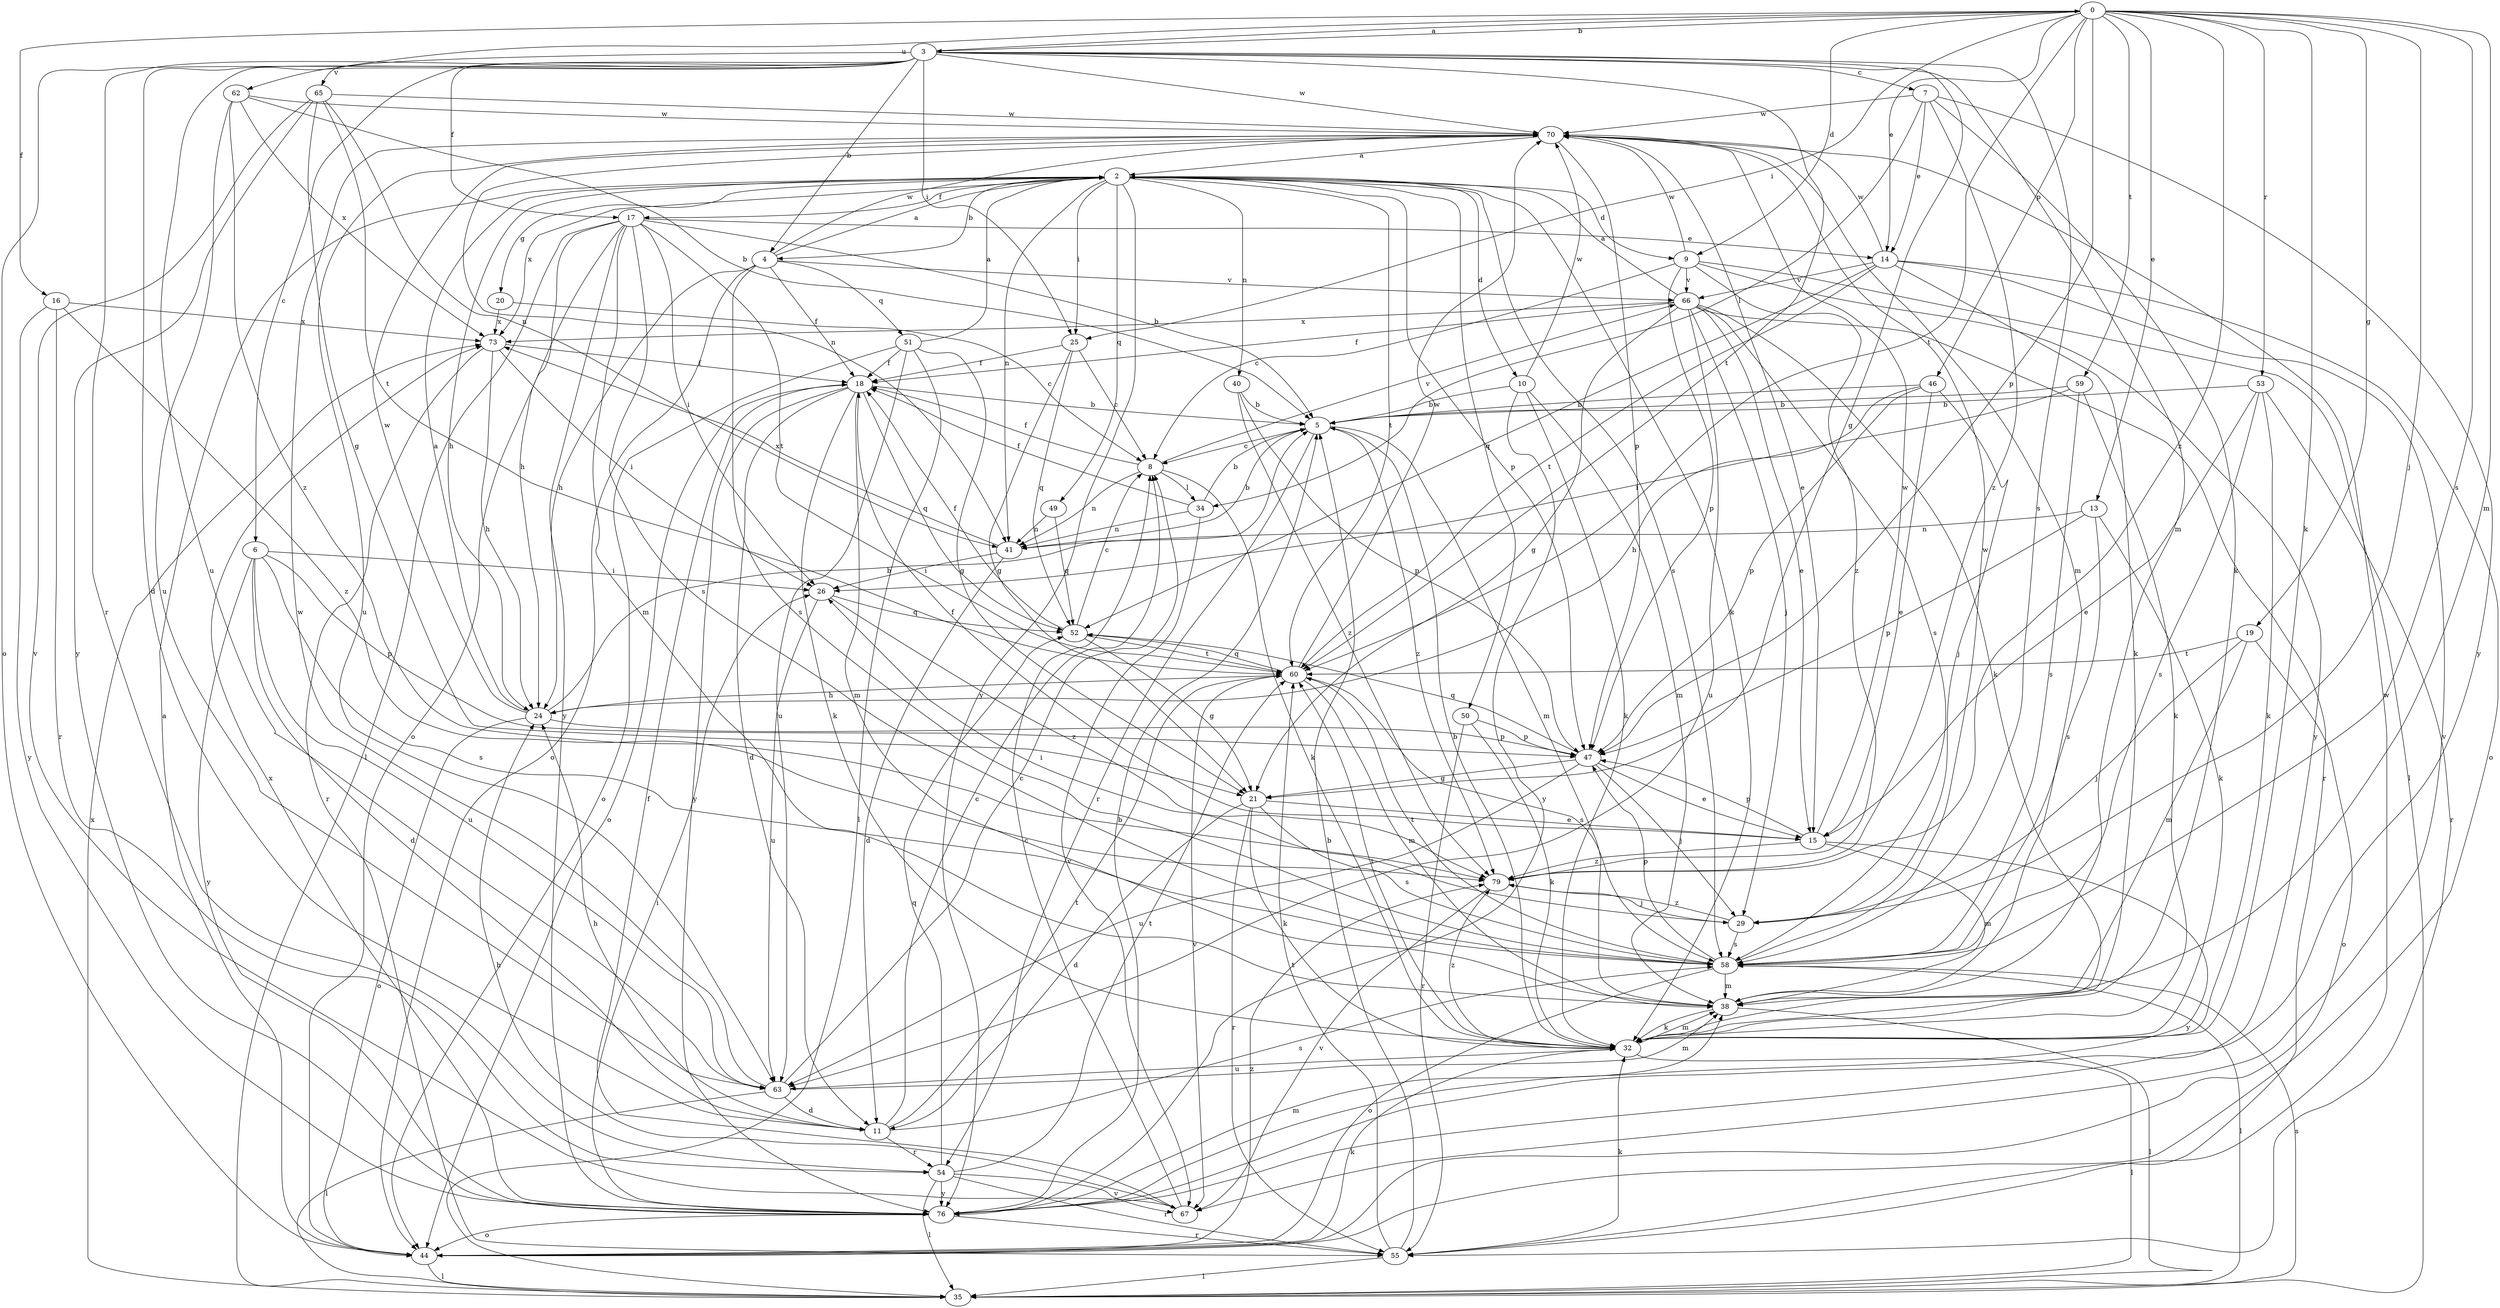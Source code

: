 strict digraph  {
0;
2;
3;
4;
5;
6;
7;
8;
9;
10;
11;
13;
14;
15;
16;
17;
18;
19;
20;
21;
24;
25;
26;
29;
32;
34;
35;
38;
40;
41;
44;
46;
47;
49;
50;
51;
52;
53;
54;
55;
58;
59;
60;
62;
63;
65;
66;
67;
70;
73;
76;
79;
0 -> 3  [label=b];
0 -> 9  [label=d];
0 -> 13  [label=e];
0 -> 14  [label=e];
0 -> 16  [label=f];
0 -> 19  [label=g];
0 -> 25  [label=i];
0 -> 29  [label=j];
0 -> 32  [label=k];
0 -> 38  [label=m];
0 -> 46  [label=p];
0 -> 47  [label=p];
0 -> 53  [label=r];
0 -> 58  [label=s];
0 -> 59  [label=t];
0 -> 60  [label=t];
0 -> 62  [label=u];
0 -> 79  [label=z];
2 -> 4  [label=b];
2 -> 9  [label=d];
2 -> 10  [label=d];
2 -> 17  [label=f];
2 -> 20  [label=g];
2 -> 24  [label=h];
2 -> 25  [label=i];
2 -> 32  [label=k];
2 -> 40  [label=n];
2 -> 41  [label=n];
2 -> 47  [label=p];
2 -> 49  [label=q];
2 -> 50  [label=q];
2 -> 58  [label=s];
2 -> 60  [label=t];
2 -> 73  [label=x];
2 -> 76  [label=y];
3 -> 0  [label=a];
3 -> 4  [label=b];
3 -> 6  [label=c];
3 -> 7  [label=c];
3 -> 11  [label=d];
3 -> 17  [label=f];
3 -> 21  [label=g];
3 -> 25  [label=i];
3 -> 38  [label=m];
3 -> 44  [label=o];
3 -> 54  [label=r];
3 -> 58  [label=s];
3 -> 60  [label=t];
3 -> 63  [label=u];
3 -> 65  [label=v];
3 -> 70  [label=w];
4 -> 2  [label=a];
4 -> 18  [label=f];
4 -> 24  [label=h];
4 -> 44  [label=o];
4 -> 51  [label=q];
4 -> 58  [label=s];
4 -> 66  [label=v];
4 -> 70  [label=w];
5 -> 8  [label=c];
5 -> 38  [label=m];
5 -> 54  [label=r];
5 -> 79  [label=z];
6 -> 11  [label=d];
6 -> 26  [label=i];
6 -> 47  [label=p];
6 -> 58  [label=s];
6 -> 63  [label=u];
6 -> 76  [label=y];
7 -> 14  [label=e];
7 -> 32  [label=k];
7 -> 34  [label=l];
7 -> 70  [label=w];
7 -> 76  [label=y];
7 -> 79  [label=z];
8 -> 18  [label=f];
8 -> 32  [label=k];
8 -> 34  [label=l];
8 -> 41  [label=n];
8 -> 66  [label=v];
9 -> 8  [label=c];
9 -> 35  [label=l];
9 -> 47  [label=p];
9 -> 66  [label=v];
9 -> 70  [label=w];
9 -> 76  [label=y];
9 -> 79  [label=z];
10 -> 5  [label=b];
10 -> 32  [label=k];
10 -> 38  [label=m];
10 -> 70  [label=w];
10 -> 76  [label=y];
11 -> 8  [label=c];
11 -> 24  [label=h];
11 -> 54  [label=r];
11 -> 58  [label=s];
11 -> 60  [label=t];
13 -> 32  [label=k];
13 -> 41  [label=n];
13 -> 47  [label=p];
13 -> 58  [label=s];
14 -> 32  [label=k];
14 -> 44  [label=o];
14 -> 52  [label=q];
14 -> 60  [label=t];
14 -> 66  [label=v];
14 -> 67  [label=v];
14 -> 70  [label=w];
15 -> 18  [label=f];
15 -> 38  [label=m];
15 -> 47  [label=p];
15 -> 70  [label=w];
15 -> 76  [label=y];
15 -> 79  [label=z];
16 -> 54  [label=r];
16 -> 73  [label=x];
16 -> 76  [label=y];
16 -> 79  [label=z];
17 -> 5  [label=b];
17 -> 14  [label=e];
17 -> 24  [label=h];
17 -> 26  [label=i];
17 -> 35  [label=l];
17 -> 38  [label=m];
17 -> 44  [label=o];
17 -> 58  [label=s];
17 -> 60  [label=t];
17 -> 76  [label=y];
18 -> 5  [label=b];
18 -> 11  [label=d];
18 -> 32  [label=k];
18 -> 38  [label=m];
18 -> 44  [label=o];
18 -> 52  [label=q];
18 -> 76  [label=y];
19 -> 29  [label=j];
19 -> 38  [label=m];
19 -> 44  [label=o];
19 -> 60  [label=t];
20 -> 8  [label=c];
20 -> 73  [label=x];
21 -> 11  [label=d];
21 -> 15  [label=e];
21 -> 32  [label=k];
21 -> 55  [label=r];
21 -> 58  [label=s];
24 -> 2  [label=a];
24 -> 5  [label=b];
24 -> 44  [label=o];
24 -> 47  [label=p];
24 -> 70  [label=w];
25 -> 8  [label=c];
25 -> 18  [label=f];
25 -> 21  [label=g];
25 -> 52  [label=q];
26 -> 52  [label=q];
26 -> 63  [label=u];
26 -> 79  [label=z];
29 -> 26  [label=i];
29 -> 58  [label=s];
29 -> 79  [label=z];
32 -> 5  [label=b];
32 -> 35  [label=l];
32 -> 38  [label=m];
32 -> 60  [label=t];
32 -> 63  [label=u];
32 -> 79  [label=z];
34 -> 5  [label=b];
34 -> 18  [label=f];
34 -> 41  [label=n];
34 -> 67  [label=v];
35 -> 58  [label=s];
35 -> 73  [label=x];
38 -> 32  [label=k];
38 -> 35  [label=l];
40 -> 5  [label=b];
40 -> 47  [label=p];
40 -> 79  [label=z];
41 -> 5  [label=b];
41 -> 11  [label=d];
41 -> 26  [label=i];
41 -> 73  [label=x];
44 -> 2  [label=a];
44 -> 32  [label=k];
44 -> 35  [label=l];
44 -> 79  [label=z];
46 -> 5  [label=b];
46 -> 15  [label=e];
46 -> 24  [label=h];
46 -> 29  [label=j];
46 -> 47  [label=p];
47 -> 15  [label=e];
47 -> 21  [label=g];
47 -> 29  [label=j];
47 -> 52  [label=q];
47 -> 63  [label=u];
49 -> 41  [label=n];
49 -> 52  [label=q];
50 -> 32  [label=k];
50 -> 47  [label=p];
50 -> 55  [label=r];
51 -> 2  [label=a];
51 -> 18  [label=f];
51 -> 21  [label=g];
51 -> 35  [label=l];
51 -> 44  [label=o];
51 -> 63  [label=u];
52 -> 8  [label=c];
52 -> 18  [label=f];
52 -> 21  [label=g];
52 -> 60  [label=t];
53 -> 5  [label=b];
53 -> 15  [label=e];
53 -> 32  [label=k];
53 -> 55  [label=r];
53 -> 58  [label=s];
54 -> 35  [label=l];
54 -> 52  [label=q];
54 -> 55  [label=r];
54 -> 60  [label=t];
54 -> 67  [label=v];
54 -> 76  [label=y];
55 -> 5  [label=b];
55 -> 32  [label=k];
55 -> 35  [label=l];
55 -> 60  [label=t];
55 -> 70  [label=w];
58 -> 35  [label=l];
58 -> 38  [label=m];
58 -> 44  [label=o];
58 -> 47  [label=p];
58 -> 60  [label=t];
58 -> 70  [label=w];
59 -> 5  [label=b];
59 -> 26  [label=i];
59 -> 32  [label=k];
59 -> 58  [label=s];
60 -> 24  [label=h];
60 -> 38  [label=m];
60 -> 52  [label=q];
60 -> 58  [label=s];
60 -> 67  [label=v];
60 -> 70  [label=w];
62 -> 5  [label=b];
62 -> 63  [label=u];
62 -> 70  [label=w];
62 -> 73  [label=x];
62 -> 79  [label=z];
63 -> 8  [label=c];
63 -> 11  [label=d];
63 -> 35  [label=l];
63 -> 38  [label=m];
63 -> 70  [label=w];
65 -> 21  [label=g];
65 -> 41  [label=n];
65 -> 60  [label=t];
65 -> 67  [label=v];
65 -> 70  [label=w];
65 -> 76  [label=y];
66 -> 2  [label=a];
66 -> 15  [label=e];
66 -> 18  [label=f];
66 -> 21  [label=g];
66 -> 29  [label=j];
66 -> 32  [label=k];
66 -> 55  [label=r];
66 -> 58  [label=s];
66 -> 63  [label=u];
66 -> 73  [label=x];
67 -> 8  [label=c];
67 -> 18  [label=f];
67 -> 24  [label=h];
70 -> 2  [label=a];
70 -> 15  [label=e];
70 -> 38  [label=m];
70 -> 41  [label=n];
70 -> 47  [label=p];
70 -> 63  [label=u];
73 -> 18  [label=f];
73 -> 24  [label=h];
73 -> 26  [label=i];
73 -> 55  [label=r];
76 -> 5  [label=b];
76 -> 26  [label=i];
76 -> 38  [label=m];
76 -> 44  [label=o];
76 -> 55  [label=r];
76 -> 73  [label=x];
79 -> 29  [label=j];
79 -> 67  [label=v];
}
